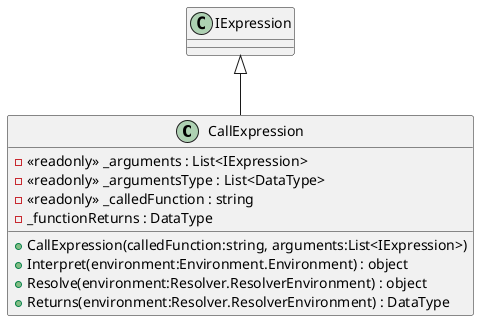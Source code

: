 @startuml
class CallExpression {
    - <<readonly>> _arguments : List<IExpression>
    - <<readonly>> _argumentsType : List<DataType>
    - <<readonly>> _calledFunction : string
    - _functionReturns : DataType
    + CallExpression(calledFunction:string, arguments:List<IExpression>)
    + Interpret(environment:Environment.Environment) : object
    + Resolve(environment:Resolver.ResolverEnvironment) : object
    + Returns(environment:Resolver.ResolverEnvironment) : DataType
}
IExpression <|-- CallExpression
@enduml
